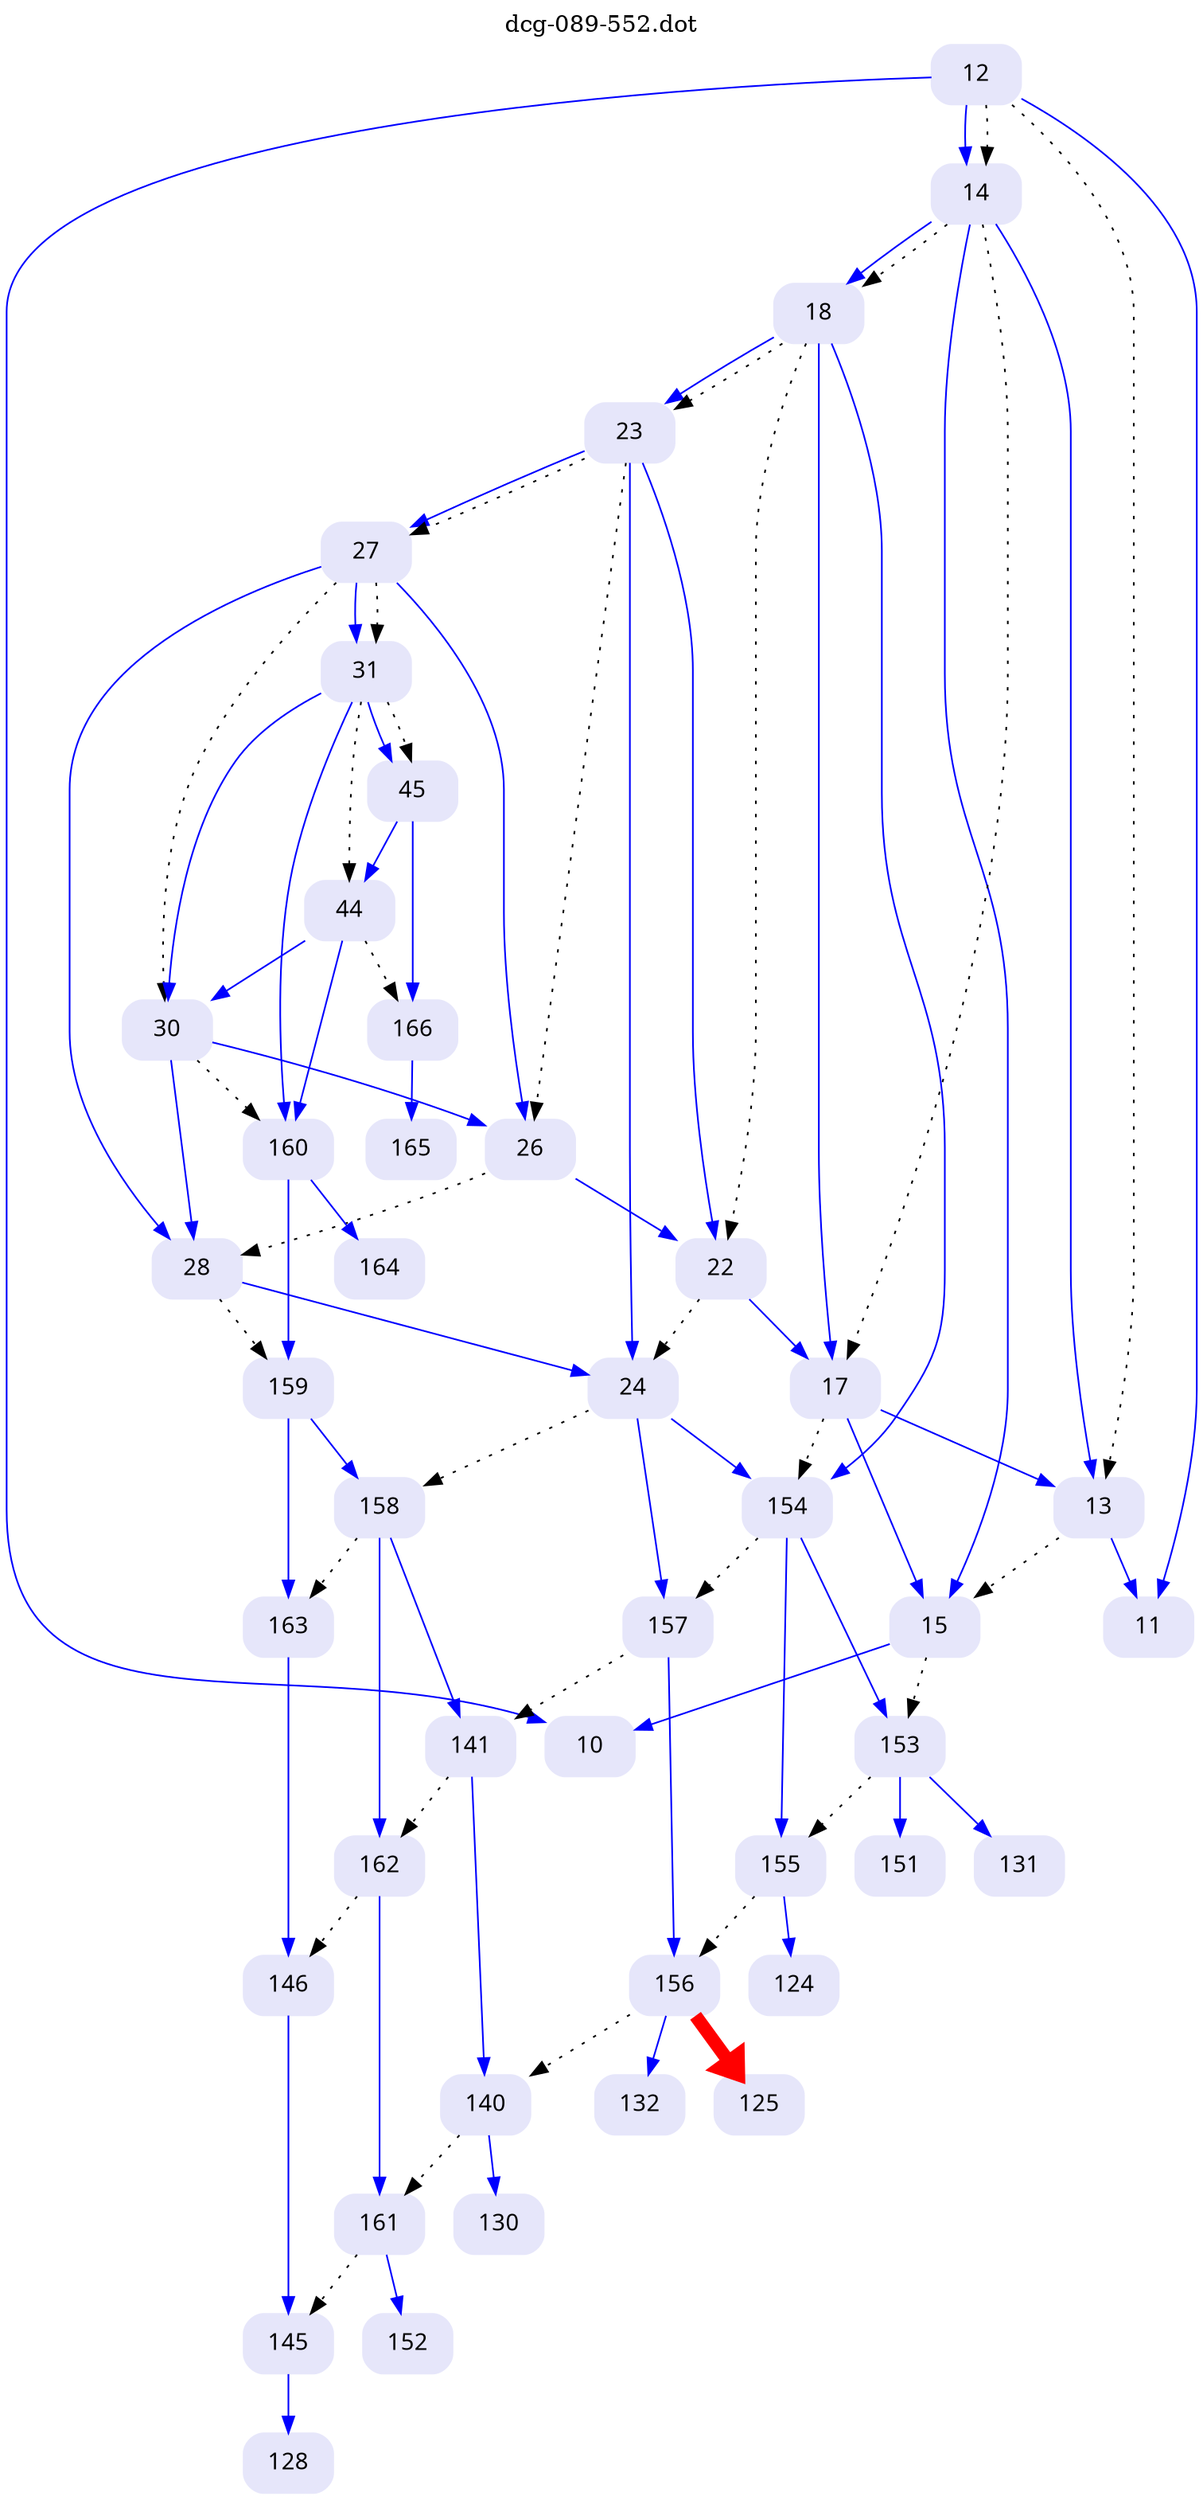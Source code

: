 digraph dcg_89 {
  labelloc="t";
  label="dcg-089-552.dot";
  node [fontname="sans-serif"];
  node [shape=box style="rounded,filled"];
  n12 [label="12" color=lavender];
  n12 -> n11 [color=blue penwidth=1];
  n12 -> n10 [color=blue penwidth=1];
  n12 -> n14 [color=blue penwidth=1];
  n12 -> n13 [style=dotted,label=""];
  n12 -> n14 [style=dotted,label=""];
  n14 [label="14" color=lavender];
  n14 -> n13 [color=blue penwidth=1];
  n14 -> n15 [color=blue penwidth=1];
  n14 -> n18 [color=blue penwidth=1];
  n14 -> n17 [style=dotted,label=""];
  n14 -> n18 [style=dotted,label=""];
  n18 [label="18" color=lavender];
  n18 -> n17 [color=blue penwidth=1];
  n18 -> n154 [color=blue penwidth=1];
  n18 -> n23 [color=blue penwidth=1];
  n18 -> n22 [style=dotted,label=""];
  n18 -> n23 [style=dotted,label=""];
  n23 [label="23" color=lavender];
  n23 -> n22 [color=blue penwidth=1];
  n23 -> n24 [color=blue penwidth=1];
  n23 -> n27 [color=blue penwidth=1];
  n23 -> n26 [style=dotted,label=""];
  n23 -> n27 [style=dotted,label=""];
  n27 [label="27" color=lavender];
  n27 -> n26 [color=blue penwidth=1];
  n27 -> n28 [color=blue penwidth=1];
  n27 -> n31 [color=blue penwidth=1];
  n27 -> n30 [style=dotted,label=""];
  n27 -> n31 [style=dotted,label=""];
  n31 [label="31" color=lavender];
  n31 -> n30 [color=blue penwidth=1];
  n31 -> n160 [color=blue penwidth=1];
  n31 -> n45 [color=blue penwidth=1];
  n31 -> n44 [style=dotted,label=""];
  n31 -> n45 [style=dotted,label=""];
  n45 [label="45" color=lavender];
  n45 -> n44 [color=blue penwidth=1];
  n45 -> n166 [color=blue penwidth=1];
  n166 [label="166" color=lavender];
  n166 -> n165 [color=blue penwidth=1];
  n165 [label="165" color=lavender];
  n44 [label="44" color=lavender];
  n44 -> n30 [color=blue penwidth=1];
  n44 -> n160 [color=blue penwidth=1];
  n44 -> n166 [style=dotted,label=""];
  n160 [label="160" color=lavender];
  n160 -> n159 [color=blue penwidth=1];
  n160 -> n164 [color=blue penwidth=1];
  n164 [label="164" color=lavender];
  n159 [label="159" color=lavender];
  n159 -> n158 [color=blue penwidth=1];
  n159 -> n163 [color=blue penwidth=1];
  n163 [label="163" color=lavender];
  n163 -> n146 [color=blue penwidth=1];
  n146 [label="146" color=lavender];
  n146 -> n145 [color=blue penwidth=1];
  n145 [label="145" color=lavender];
  n145 -> n128 [color=blue penwidth=1];
  n128 [label="128" color=lavender];
  n158 [label="158" color=lavender];
  n158 -> n141 [color=blue penwidth=1];
  n158 -> n162 [color=blue penwidth=1];
  n158 -> n163 [style=dotted,label=""];
  n162 [label="162" color=lavender];
  n162 -> n161 [color=blue penwidth=1];
  n162 -> n146 [style=dotted,label=""];
  n161 [label="161" color=lavender];
  n161 -> n152 [color=blue penwidth=1];
  n161 -> n145 [style=dotted,label=""];
  n152 [label="152" color=lavender];
  n141 [label="141" color=lavender];
  n141 -> n140 [color=blue penwidth=1];
  n141 -> n162 [style=dotted,label=""];
  n140 [label="140" color=lavender];
  n140 -> n130 [color=blue penwidth=1];
  n140 -> n161 [style=dotted,label=""];
  n130 [label="130" color=lavender];
  n30 [label="30" color=lavender];
  n30 -> n26 [color=blue penwidth=1];
  n30 -> n28 [color=blue penwidth=1];
  n30 -> n160 [style=dotted,label=""];
  n28 [label="28" color=lavender];
  n28 -> n24 [color=blue penwidth=1];
  n28 -> n159 [style=dotted,label=""];
  n24 [label="24" color=lavender];
  n24 -> n154 [color=blue penwidth=1];
  n24 -> n157 [color=blue penwidth=1];
  n24 -> n158 [style=dotted,label=""];
  n157 [label="157" color=lavender];
  n157 -> n156 [color=blue penwidth=1];
  n157 -> n141 [style=dotted,label=""];
  n156 [label="156" color=lavender];
  n156 -> n132 [color=blue penwidth=1];
  n156 -> n125 [color=red penwidth=8];
  n156 -> n140 [style=dotted,label=""];
  n125 [label="125" color=lavender];
  n132 [label="132" color=lavender];
  n154 [label="154" color=lavender];
  n154 -> n153 [color=blue penwidth=1];
  n154 -> n155 [color=blue penwidth=1];
  n154 -> n157 [style=dotted,label=""];
  n155 [label="155" color=lavender];
  n155 -> n124 [color=blue penwidth=1];
  n155 -> n156 [style=dotted,label=""];
  n124 [label="124" color=lavender];
  n153 [label="153" color=lavender];
  n153 -> n151 [color=blue penwidth=1];
  n153 -> n131 [color=blue penwidth=1];
  n153 -> n155 [style=dotted,label=""];
  n131 [label="131" color=lavender];
  n151 [label="151" color=lavender];
  n26 [label="26" color=lavender];
  n26 -> n22 [color=blue penwidth=1];
  n26 -> n28 [style=dotted,label=""];
  n22 [label="22" color=lavender];
  n22 -> n17 [color=blue penwidth=1];
  n22 -> n24 [style=dotted,label=""];
  n17 [label="17" color=lavender];
  n17 -> n13 [color=blue penwidth=1];
  n17 -> n15 [color=blue penwidth=1];
  n17 -> n154 [style=dotted,label=""];
  n15 [label="15" color=lavender];
  n15 -> n10 [color=blue penwidth=1];
  n15 -> n153 [style=dotted,label=""];
  n10 [label="10" color=lavender];
  n13 [label="13" color=lavender];
  n13 -> n11 [color=blue penwidth=1];
  n13 -> n15 [style=dotted,label=""];
  n11 [label="11" color=lavender];
}
